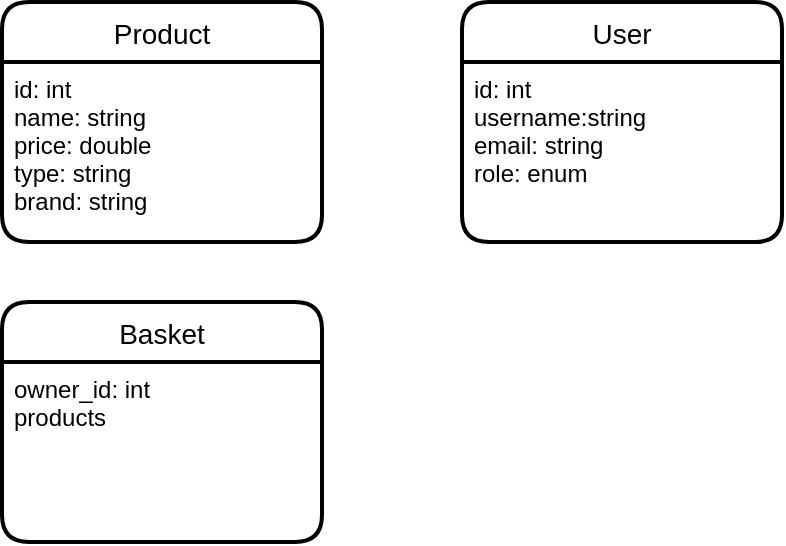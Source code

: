 <mxfile version="20.8.16" type="device"><diagram id="JLmJqw9uw5_9QgMb4l-u" name="Page-1"><mxGraphModel dx="1276" dy="614" grid="1" gridSize="10" guides="1" tooltips="1" connect="1" arrows="1" fold="1" page="1" pageScale="1" pageWidth="850" pageHeight="1100" math="0" shadow="0"><root><mxCell id="0"/><mxCell id="1" parent="0"/><mxCell id="2" value="Product" style="swimlane;childLayout=stackLayout;horizontal=1;startSize=30;horizontalStack=0;rounded=1;fontSize=14;fontStyle=0;strokeWidth=2;resizeParent=0;resizeLast=1;shadow=0;dashed=0;align=center;" parent="1" vertex="1"><mxGeometry x="80" y="90" width="160" height="120" as="geometry"/></mxCell><mxCell id="3" value="id: int&#10;name: string&#10;price: double&#10;type: string&#10;brand: string" style="align=left;strokeColor=none;fillColor=none;spacingLeft=4;fontSize=12;verticalAlign=top;resizable=0;rotatable=0;part=1;" parent="2" vertex="1"><mxGeometry y="30" width="160" height="90" as="geometry"/></mxCell><mxCell id="XDFcUo4G0m_EmgAxocFp-3" value="User" style="swimlane;childLayout=stackLayout;horizontal=1;startSize=30;horizontalStack=0;rounded=1;fontSize=14;fontStyle=0;strokeWidth=2;resizeParent=0;resizeLast=1;shadow=0;dashed=0;align=center;" parent="1" vertex="1"><mxGeometry x="310" y="90" width="160" height="120" as="geometry"/></mxCell><mxCell id="XDFcUo4G0m_EmgAxocFp-4" value="id: int&#10;username:string&#10;email: string&#10;role: enum" style="align=left;strokeColor=none;fillColor=none;spacingLeft=4;fontSize=12;verticalAlign=top;resizable=0;rotatable=0;part=1;" parent="XDFcUo4G0m_EmgAxocFp-3" vertex="1"><mxGeometry y="30" width="160" height="90" as="geometry"/></mxCell><mxCell id="4" value="Basket" style="swimlane;childLayout=stackLayout;horizontal=1;startSize=30;horizontalStack=0;rounded=1;fontSize=14;fontStyle=0;strokeWidth=2;resizeParent=0;resizeLast=1;shadow=0;dashed=0;align=center;" parent="1" vertex="1"><mxGeometry x="80" y="240" width="160" height="120" as="geometry"/></mxCell><mxCell id="5" value="owner_id: int &#10;products" style="align=left;strokeColor=none;fillColor=none;spacingLeft=4;fontSize=12;verticalAlign=top;resizable=0;rotatable=0;part=1;" parent="4" vertex="1"><mxGeometry y="30" width="160" height="90" as="geometry"/></mxCell></root></mxGraphModel></diagram></mxfile>